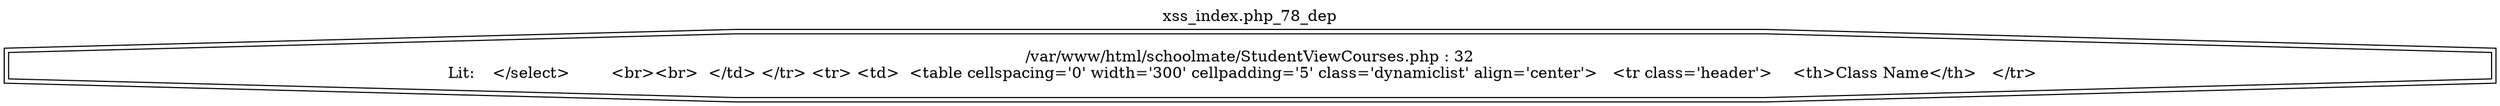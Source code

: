 digraph cfg {
  label="xss_index.php_78_dep";
  labelloc=t;
  n1 [shape=doubleoctagon, label="/var/www/html/schoolmate/StudentViewCourses.php : 32\nLit: 	 </select>	 <br><br>  </td> </tr> <tr> <td>  <table cellspacing='0' width='300' cellpadding='5' class='dynamiclist' align='center'>   <tr class='header'>	<th>Class Name</th>   </tr>   \n"];
}
